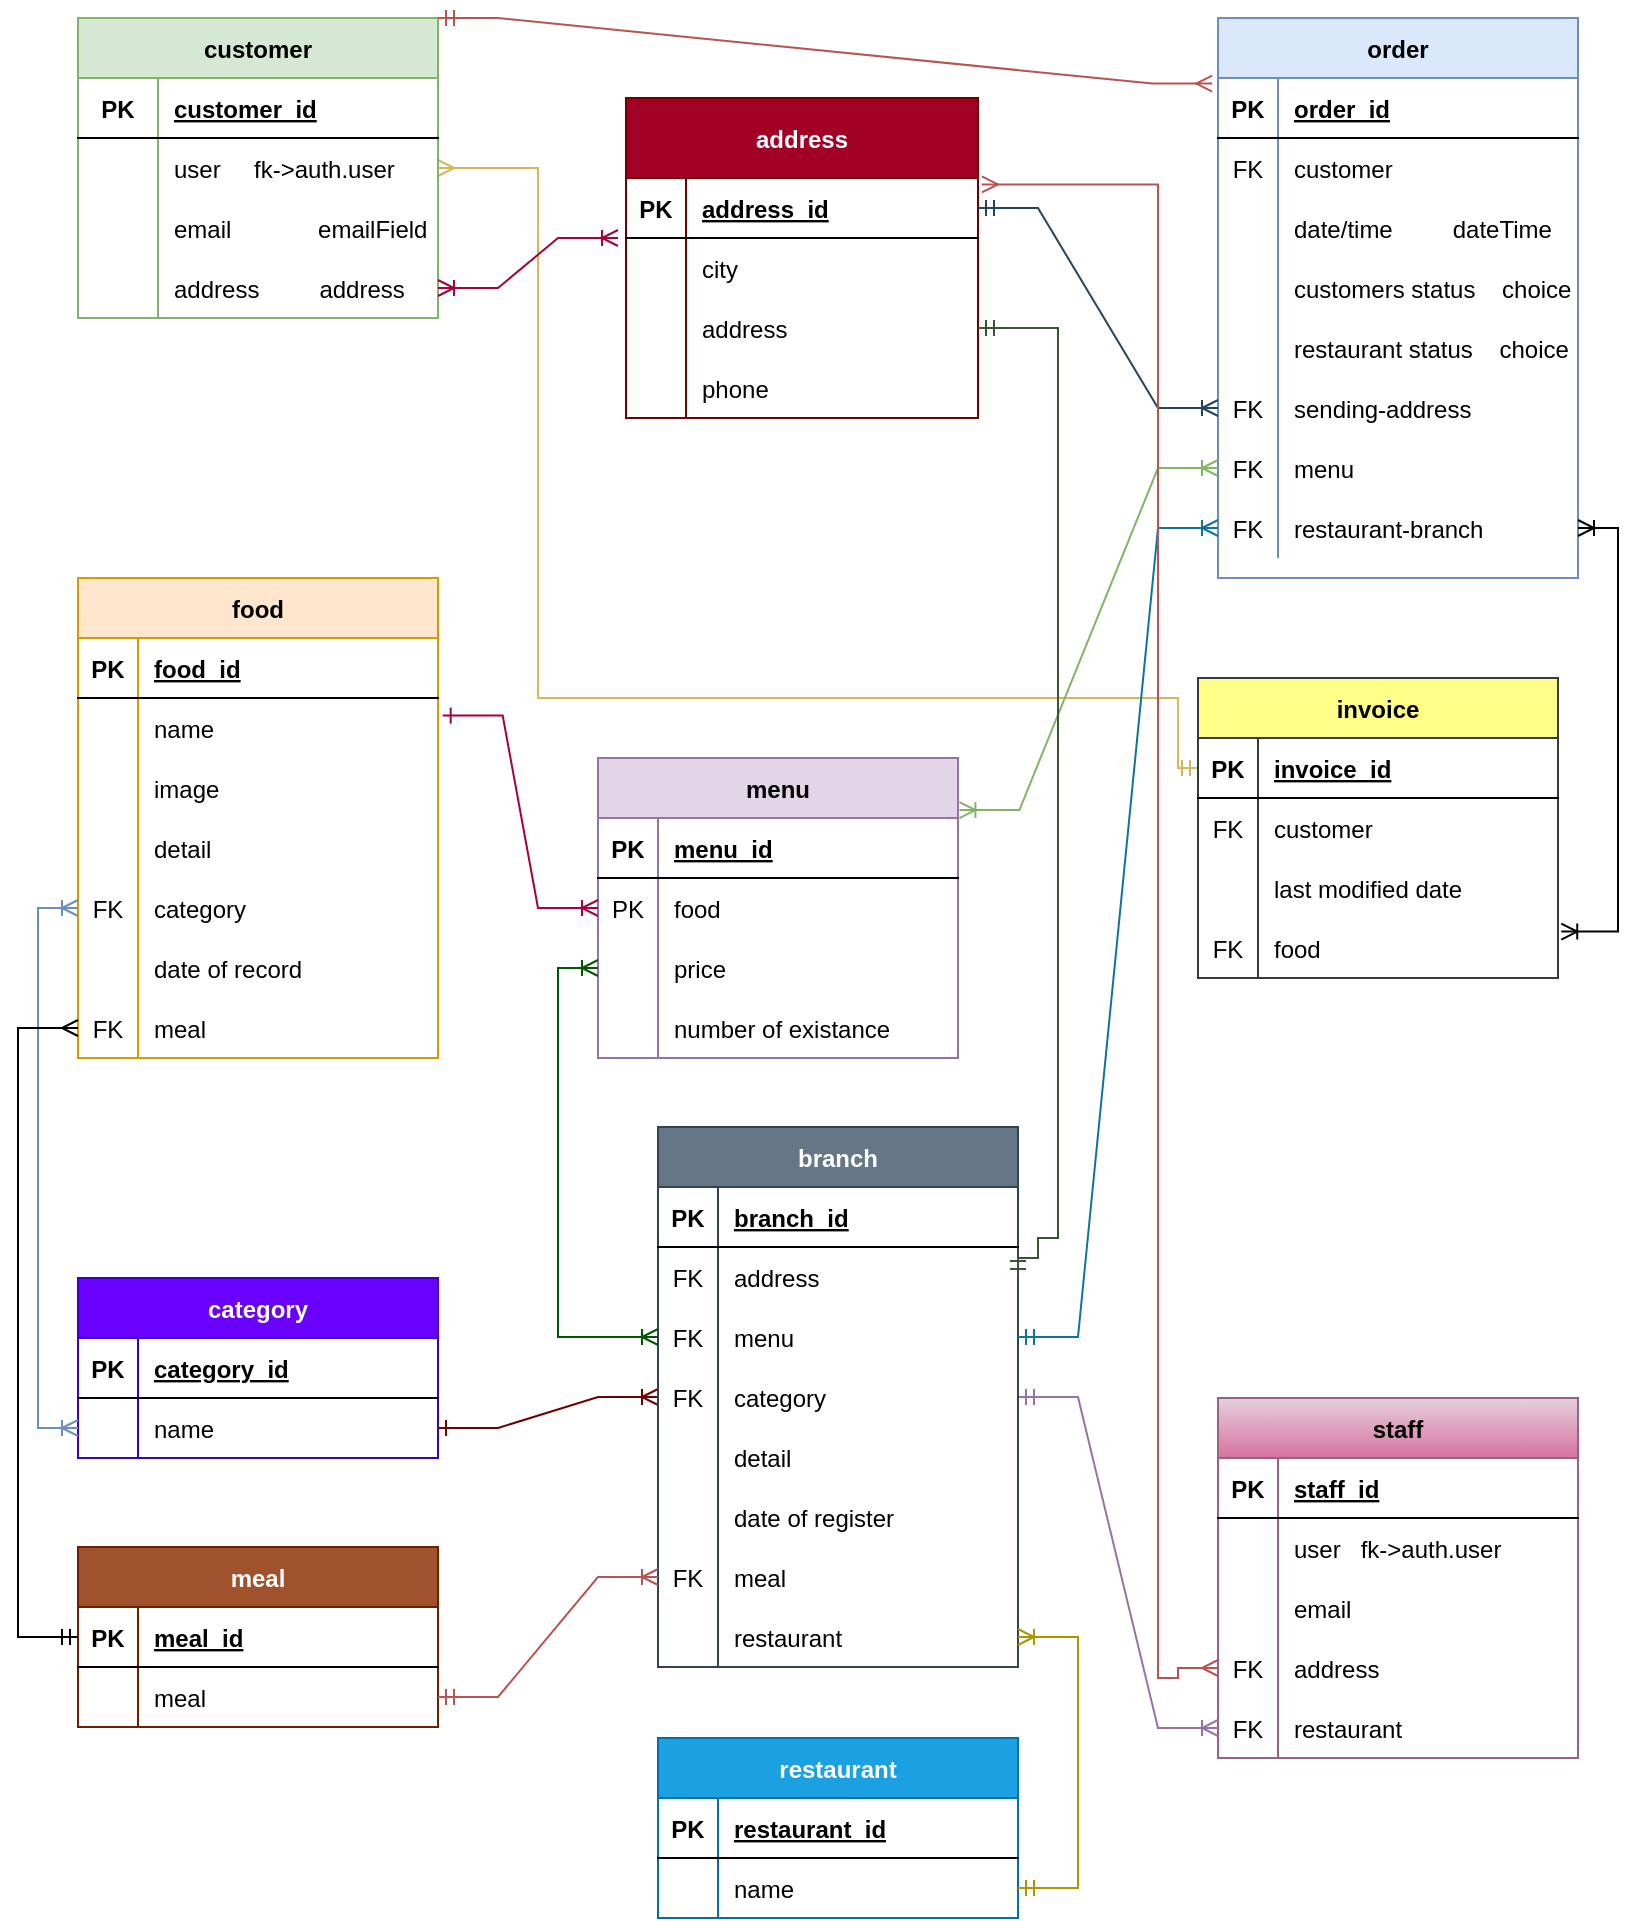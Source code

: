 <mxfile version="16.1.0" type="device"><diagram id="EiwLseNCGAt7Xn_OIayJ" name="Page-1"><mxGraphModel dx="1038" dy="588" grid="1" gridSize="10" guides="1" tooltips="1" connect="1" arrows="1" fold="1" page="1" pageScale="1" pageWidth="827" pageHeight="1169" math="0" shadow="0"><root><mxCell id="0"/><mxCell id="1" parent="0"/><mxCell id="B-4rA6UIMdFbPow7FShu-1" style="edgeStyle=orthogonalEdgeStyle;rounded=0;orthogonalLoop=1;jettySize=auto;html=1;entryX=0;entryY=0.5;entryDx=0;entryDy=0;startArrow=ERmany;startFill=0;endArrow=ERmandOne;endFill=0;fillColor=#fff2cc;strokeColor=#d6b656;" edge="1" parent="1" source="9AnHafowl7dQcbq2WN59-14" target="9AnHafowl7dQcbq2WN59-205"><mxGeometry relative="1" as="geometry"><Array as="points"><mxPoint x="280" y="105"/><mxPoint x="280" y="370"/><mxPoint x="600" y="370"/><mxPoint x="600" y="405"/></Array></mxGeometry></mxCell><mxCell id="9AnHafowl7dQcbq2WN59-14" value="customer" style="shape=table;startSize=30;container=1;collapsible=1;childLayout=tableLayout;fixedRows=1;rowLines=0;fontStyle=1;align=center;resizeLast=1;fillColor=#d5e8d4;strokeColor=#82b366;" parent="1" vertex="1"><mxGeometry x="50" y="30" width="180" height="150" as="geometry"/></mxCell><mxCell id="9AnHafowl7dQcbq2WN59-15" value="" style="shape=partialRectangle;collapsible=0;dropTarget=0;pointerEvents=0;fillColor=none;top=0;left=0;bottom=1;right=0;points=[[0,0.5],[1,0.5]];portConstraint=eastwest;" parent="9AnHafowl7dQcbq2WN59-14" vertex="1"><mxGeometry y="30" width="180" height="30" as="geometry"/></mxCell><mxCell id="9AnHafowl7dQcbq2WN59-16" value="PK" style="shape=partialRectangle;connectable=0;fillColor=none;top=0;left=0;bottom=0;right=0;fontStyle=1;overflow=hidden;" parent="9AnHafowl7dQcbq2WN59-15" vertex="1"><mxGeometry width="40" height="30" as="geometry"><mxRectangle width="40" height="30" as="alternateBounds"/></mxGeometry></mxCell><mxCell id="9AnHafowl7dQcbq2WN59-17" value="customer_id" style="shape=partialRectangle;connectable=0;fillColor=none;top=0;left=0;bottom=0;right=0;align=left;spacingLeft=6;fontStyle=5;overflow=hidden;" parent="9AnHafowl7dQcbq2WN59-15" vertex="1"><mxGeometry x="40" width="140" height="30" as="geometry"><mxRectangle width="140" height="30" as="alternateBounds"/></mxGeometry></mxCell><mxCell id="9AnHafowl7dQcbq2WN59-18" value="" style="shape=partialRectangle;collapsible=0;dropTarget=0;pointerEvents=0;fillColor=none;top=0;left=0;bottom=0;right=0;points=[[0,0.5],[1,0.5]];portConstraint=eastwest;" parent="9AnHafowl7dQcbq2WN59-14" vertex="1"><mxGeometry y="60" width="180" height="30" as="geometry"/></mxCell><mxCell id="9AnHafowl7dQcbq2WN59-19" value="" style="shape=partialRectangle;connectable=0;fillColor=none;top=0;left=0;bottom=0;right=0;editable=1;overflow=hidden;" parent="9AnHafowl7dQcbq2WN59-18" vertex="1"><mxGeometry width="40" height="30" as="geometry"><mxRectangle width="40" height="30" as="alternateBounds"/></mxGeometry></mxCell><mxCell id="9AnHafowl7dQcbq2WN59-20" value="user     fk-&gt;auth.user" style="shape=partialRectangle;connectable=0;fillColor=none;top=0;left=0;bottom=0;right=0;align=left;spacingLeft=6;overflow=hidden;" parent="9AnHafowl7dQcbq2WN59-18" vertex="1"><mxGeometry x="40" width="140" height="30" as="geometry"><mxRectangle width="140" height="30" as="alternateBounds"/></mxGeometry></mxCell><mxCell id="9AnHafowl7dQcbq2WN59-24" value="" style="shape=partialRectangle;collapsible=0;dropTarget=0;pointerEvents=0;fillColor=none;top=0;left=0;bottom=0;right=0;points=[[0,0.5],[1,0.5]];portConstraint=eastwest;" parent="9AnHafowl7dQcbq2WN59-14" vertex="1"><mxGeometry y="90" width="180" height="30" as="geometry"/></mxCell><mxCell id="9AnHafowl7dQcbq2WN59-25" value="" style="shape=partialRectangle;connectable=0;fillColor=none;top=0;left=0;bottom=0;right=0;editable=1;overflow=hidden;" parent="9AnHafowl7dQcbq2WN59-24" vertex="1"><mxGeometry width="40" height="30" as="geometry"><mxRectangle width="40" height="30" as="alternateBounds"/></mxGeometry></mxCell><mxCell id="9AnHafowl7dQcbq2WN59-26" value="email             emailField" style="shape=partialRectangle;connectable=0;fillColor=none;top=0;left=0;bottom=0;right=0;align=left;spacingLeft=6;overflow=hidden;" parent="9AnHafowl7dQcbq2WN59-24" vertex="1"><mxGeometry x="40" width="140" height="30" as="geometry"><mxRectangle width="140" height="30" as="alternateBounds"/></mxGeometry></mxCell><mxCell id="9AnHafowl7dQcbq2WN59-43" value="" style="shape=partialRectangle;collapsible=0;dropTarget=0;pointerEvents=0;fillColor=none;top=0;left=0;bottom=0;right=0;points=[[0,0.5],[1,0.5]];portConstraint=eastwest;" parent="9AnHafowl7dQcbq2WN59-14" vertex="1"><mxGeometry y="120" width="180" height="30" as="geometry"/></mxCell><mxCell id="9AnHafowl7dQcbq2WN59-44" value="" style="shape=partialRectangle;connectable=0;fillColor=none;top=0;left=0;bottom=0;right=0;editable=1;overflow=hidden;" parent="9AnHafowl7dQcbq2WN59-43" vertex="1"><mxGeometry width="40" height="30" as="geometry"><mxRectangle width="40" height="30" as="alternateBounds"/></mxGeometry></mxCell><mxCell id="9AnHafowl7dQcbq2WN59-45" value="address         address" style="shape=partialRectangle;connectable=0;fillColor=none;top=0;left=0;bottom=0;right=0;align=left;spacingLeft=6;overflow=hidden;" parent="9AnHafowl7dQcbq2WN59-43" vertex="1"><mxGeometry x="40" width="140" height="30" as="geometry"><mxRectangle width="140" height="30" as="alternateBounds"/></mxGeometry></mxCell><mxCell id="9AnHafowl7dQcbq2WN59-49" value="order" style="shape=table;startSize=30;container=1;collapsible=1;childLayout=tableLayout;fixedRows=1;rowLines=0;fontStyle=1;align=center;resizeLast=1;fillColor=#dae8fc;strokeColor=#6c8ebf;" parent="1" vertex="1"><mxGeometry x="620" y="30" width="180" height="280" as="geometry"/></mxCell><mxCell id="9AnHafowl7dQcbq2WN59-50" value="" style="shape=partialRectangle;collapsible=0;dropTarget=0;pointerEvents=0;fillColor=none;top=0;left=0;bottom=1;right=0;points=[[0,0.5],[1,0.5]];portConstraint=eastwest;" parent="9AnHafowl7dQcbq2WN59-49" vertex="1"><mxGeometry y="30" width="180" height="30" as="geometry"/></mxCell><mxCell id="9AnHafowl7dQcbq2WN59-51" value="PK" style="shape=partialRectangle;connectable=0;fillColor=none;top=0;left=0;bottom=0;right=0;fontStyle=1;overflow=hidden;" parent="9AnHafowl7dQcbq2WN59-50" vertex="1"><mxGeometry width="30" height="30" as="geometry"><mxRectangle width="30" height="30" as="alternateBounds"/></mxGeometry></mxCell><mxCell id="9AnHafowl7dQcbq2WN59-52" value="order_id" style="shape=partialRectangle;connectable=0;fillColor=none;top=0;left=0;bottom=0;right=0;align=left;spacingLeft=6;fontStyle=5;overflow=hidden;" parent="9AnHafowl7dQcbq2WN59-50" vertex="1"><mxGeometry x="30" width="150" height="30" as="geometry"><mxRectangle width="150" height="30" as="alternateBounds"/></mxGeometry></mxCell><mxCell id="9AnHafowl7dQcbq2WN59-53" value="" style="shape=partialRectangle;collapsible=0;dropTarget=0;pointerEvents=0;fillColor=none;top=0;left=0;bottom=0;right=0;points=[[0,0.5],[1,0.5]];portConstraint=eastwest;" parent="9AnHafowl7dQcbq2WN59-49" vertex="1"><mxGeometry y="60" width="180" height="30" as="geometry"/></mxCell><mxCell id="9AnHafowl7dQcbq2WN59-54" value="FK" style="shape=partialRectangle;connectable=0;fillColor=none;top=0;left=0;bottom=0;right=0;editable=1;overflow=hidden;" parent="9AnHafowl7dQcbq2WN59-53" vertex="1"><mxGeometry width="30" height="30" as="geometry"><mxRectangle width="30" height="30" as="alternateBounds"/></mxGeometry></mxCell><mxCell id="9AnHafowl7dQcbq2WN59-55" value="customer" style="shape=partialRectangle;connectable=0;fillColor=none;top=0;left=0;bottom=0;right=0;align=left;spacingLeft=6;overflow=hidden;" parent="9AnHafowl7dQcbq2WN59-53" vertex="1"><mxGeometry x="30" width="150" height="30" as="geometry"><mxRectangle width="150" height="30" as="alternateBounds"/></mxGeometry></mxCell><mxCell id="9AnHafowl7dQcbq2WN59-56" value="" style="shape=partialRectangle;collapsible=0;dropTarget=0;pointerEvents=0;fillColor=none;top=0;left=0;bottom=0;right=0;points=[[0,0.5],[1,0.5]];portConstraint=eastwest;" parent="9AnHafowl7dQcbq2WN59-49" vertex="1"><mxGeometry y="90" width="180" height="30" as="geometry"/></mxCell><mxCell id="9AnHafowl7dQcbq2WN59-57" value="" style="shape=partialRectangle;connectable=0;fillColor=none;top=0;left=0;bottom=0;right=0;editable=1;overflow=hidden;" parent="9AnHafowl7dQcbq2WN59-56" vertex="1"><mxGeometry width="30" height="30" as="geometry"><mxRectangle width="30" height="30" as="alternateBounds"/></mxGeometry></mxCell><mxCell id="9AnHafowl7dQcbq2WN59-58" value="date/time         dateTime" style="shape=partialRectangle;connectable=0;fillColor=none;top=0;left=0;bottom=0;right=0;align=left;spacingLeft=6;overflow=hidden;" parent="9AnHafowl7dQcbq2WN59-56" vertex="1"><mxGeometry x="30" width="150" height="30" as="geometry"><mxRectangle width="150" height="30" as="alternateBounds"/></mxGeometry></mxCell><mxCell id="9AnHafowl7dQcbq2WN59-59" value="" style="shape=partialRectangle;collapsible=0;dropTarget=0;pointerEvents=0;fillColor=none;top=0;left=0;bottom=0;right=0;points=[[0,0.5],[1,0.5]];portConstraint=eastwest;" parent="9AnHafowl7dQcbq2WN59-49" vertex="1"><mxGeometry y="120" width="180" height="30" as="geometry"/></mxCell><mxCell id="9AnHafowl7dQcbq2WN59-60" value="" style="shape=partialRectangle;connectable=0;fillColor=none;top=0;left=0;bottom=0;right=0;editable=1;overflow=hidden;" parent="9AnHafowl7dQcbq2WN59-59" vertex="1"><mxGeometry width="30" height="30" as="geometry"><mxRectangle width="30" height="30" as="alternateBounds"/></mxGeometry></mxCell><mxCell id="9AnHafowl7dQcbq2WN59-61" value="customers status    choice" style="shape=partialRectangle;connectable=0;fillColor=none;top=0;left=0;bottom=0;right=0;align=left;spacingLeft=6;overflow=hidden;" parent="9AnHafowl7dQcbq2WN59-59" vertex="1"><mxGeometry x="30" width="150" height="30" as="geometry"><mxRectangle width="150" height="30" as="alternateBounds"/></mxGeometry></mxCell><mxCell id="9AnHafowl7dQcbq2WN59-75" value="" style="shape=partialRectangle;collapsible=0;dropTarget=0;pointerEvents=0;fillColor=none;top=0;left=0;bottom=0;right=0;points=[[0,0.5],[1,0.5]];portConstraint=eastwest;" parent="9AnHafowl7dQcbq2WN59-49" vertex="1"><mxGeometry y="150" width="180" height="30" as="geometry"/></mxCell><mxCell id="9AnHafowl7dQcbq2WN59-76" value="" style="shape=partialRectangle;connectable=0;fillColor=none;top=0;left=0;bottom=0;right=0;editable=1;overflow=hidden;" parent="9AnHafowl7dQcbq2WN59-75" vertex="1"><mxGeometry width="30" height="30" as="geometry"><mxRectangle width="30" height="30" as="alternateBounds"/></mxGeometry></mxCell><mxCell id="9AnHafowl7dQcbq2WN59-77" value="restaurant status    choice" style="shape=partialRectangle;connectable=0;fillColor=none;top=0;left=0;bottom=0;right=0;align=left;spacingLeft=6;overflow=hidden;" parent="9AnHafowl7dQcbq2WN59-75" vertex="1"><mxGeometry x="30" width="150" height="30" as="geometry"><mxRectangle width="150" height="30" as="alternateBounds"/></mxGeometry></mxCell><mxCell id="9AnHafowl7dQcbq2WN59-237" value="" style="shape=partialRectangle;collapsible=0;dropTarget=0;pointerEvents=0;fillColor=none;top=0;left=0;bottom=0;right=0;points=[[0,0.5],[1,0.5]];portConstraint=eastwest;" parent="9AnHafowl7dQcbq2WN59-49" vertex="1"><mxGeometry y="180" width="180" height="30" as="geometry"/></mxCell><mxCell id="9AnHafowl7dQcbq2WN59-238" value="FK" style="shape=partialRectangle;connectable=0;fillColor=none;top=0;left=0;bottom=0;right=0;editable=1;overflow=hidden;" parent="9AnHafowl7dQcbq2WN59-237" vertex="1"><mxGeometry width="30" height="30" as="geometry"><mxRectangle width="30" height="30" as="alternateBounds"/></mxGeometry></mxCell><mxCell id="9AnHafowl7dQcbq2WN59-239" value="sending-address" style="shape=partialRectangle;connectable=0;fillColor=none;top=0;left=0;bottom=0;right=0;align=left;spacingLeft=6;overflow=hidden;" parent="9AnHafowl7dQcbq2WN59-237" vertex="1"><mxGeometry x="30" width="150" height="30" as="geometry"><mxRectangle width="150" height="30" as="alternateBounds"/></mxGeometry></mxCell><mxCell id="9AnHafowl7dQcbq2WN59-270" value="" style="shape=partialRectangle;collapsible=0;dropTarget=0;pointerEvents=0;fillColor=none;top=0;left=0;bottom=0;right=0;points=[[0,0.5],[1,0.5]];portConstraint=eastwest;" parent="9AnHafowl7dQcbq2WN59-49" vertex="1"><mxGeometry y="210" width="180" height="30" as="geometry"/></mxCell><mxCell id="9AnHafowl7dQcbq2WN59-271" value="FK" style="shape=partialRectangle;connectable=0;fillColor=none;top=0;left=0;bottom=0;right=0;editable=1;overflow=hidden;" parent="9AnHafowl7dQcbq2WN59-270" vertex="1"><mxGeometry width="30" height="30" as="geometry"><mxRectangle width="30" height="30" as="alternateBounds"/></mxGeometry></mxCell><mxCell id="9AnHafowl7dQcbq2WN59-272" value="menu" style="shape=partialRectangle;connectable=0;fillColor=none;top=0;left=0;bottom=0;right=0;align=left;spacingLeft=6;overflow=hidden;" parent="9AnHafowl7dQcbq2WN59-270" vertex="1"><mxGeometry x="30" width="150" height="30" as="geometry"><mxRectangle width="150" height="30" as="alternateBounds"/></mxGeometry></mxCell><mxCell id="3L2NSjyHTwAOJOVT4ny8-55" value="" style="shape=partialRectangle;collapsible=0;dropTarget=0;pointerEvents=0;fillColor=none;top=0;left=0;bottom=0;right=0;points=[[0,0.5],[1,0.5]];portConstraint=eastwest;" parent="9AnHafowl7dQcbq2WN59-49" vertex="1"><mxGeometry y="240" width="180" height="30" as="geometry"/></mxCell><mxCell id="3L2NSjyHTwAOJOVT4ny8-56" value="FK" style="shape=partialRectangle;connectable=0;fillColor=none;top=0;left=0;bottom=0;right=0;editable=1;overflow=hidden;" parent="3L2NSjyHTwAOJOVT4ny8-55" vertex="1"><mxGeometry width="30" height="30" as="geometry"><mxRectangle width="30" height="30" as="alternateBounds"/></mxGeometry></mxCell><mxCell id="3L2NSjyHTwAOJOVT4ny8-57" value="restaurant-branch" style="shape=partialRectangle;connectable=0;fillColor=none;top=0;left=0;bottom=0;right=0;align=left;spacingLeft=6;overflow=hidden;" parent="3L2NSjyHTwAOJOVT4ny8-55" vertex="1"><mxGeometry x="30" width="150" height="30" as="geometry"><mxRectangle width="150" height="30" as="alternateBounds"/></mxGeometry></mxCell><mxCell id="9AnHafowl7dQcbq2WN59-78" value="staff" style="shape=table;startSize=30;container=1;collapsible=1;childLayout=tableLayout;fixedRows=1;rowLines=0;fontStyle=1;align=center;resizeLast=1;fillColor=#e6d0de;swimlaneFillColor=default;strokeColor=#996185;gradientColor=#d5739d;" parent="1" vertex="1"><mxGeometry x="620" y="720" width="180" height="180" as="geometry"/></mxCell><mxCell id="9AnHafowl7dQcbq2WN59-79" value="" style="shape=partialRectangle;collapsible=0;dropTarget=0;pointerEvents=0;fillColor=none;top=0;left=0;bottom=1;right=0;points=[[0,0.5],[1,0.5]];portConstraint=eastwest;" parent="9AnHafowl7dQcbq2WN59-78" vertex="1"><mxGeometry y="30" width="180" height="30" as="geometry"/></mxCell><mxCell id="9AnHafowl7dQcbq2WN59-80" value="PK" style="shape=partialRectangle;connectable=0;fillColor=none;top=0;left=0;bottom=0;right=0;fontStyle=1;overflow=hidden;" parent="9AnHafowl7dQcbq2WN59-79" vertex="1"><mxGeometry width="30" height="30" as="geometry"><mxRectangle width="30" height="30" as="alternateBounds"/></mxGeometry></mxCell><mxCell id="9AnHafowl7dQcbq2WN59-81" value="staff_id" style="shape=partialRectangle;connectable=0;fillColor=none;top=0;left=0;bottom=0;right=0;align=left;spacingLeft=6;fontStyle=5;overflow=hidden;" parent="9AnHafowl7dQcbq2WN59-79" vertex="1"><mxGeometry x="30" width="150" height="30" as="geometry"><mxRectangle width="150" height="30" as="alternateBounds"/></mxGeometry></mxCell><mxCell id="9AnHafowl7dQcbq2WN59-82" value="" style="shape=partialRectangle;collapsible=0;dropTarget=0;pointerEvents=0;fillColor=none;top=0;left=0;bottom=0;right=0;points=[[0,0.5],[1,0.5]];portConstraint=eastwest;" parent="9AnHafowl7dQcbq2WN59-78" vertex="1"><mxGeometry y="60" width="180" height="30" as="geometry"/></mxCell><mxCell id="9AnHafowl7dQcbq2WN59-83" value="" style="shape=partialRectangle;connectable=0;fillColor=none;top=0;left=0;bottom=0;right=0;editable=1;overflow=hidden;" parent="9AnHafowl7dQcbq2WN59-82" vertex="1"><mxGeometry width="30" height="30" as="geometry"><mxRectangle width="30" height="30" as="alternateBounds"/></mxGeometry></mxCell><mxCell id="9AnHafowl7dQcbq2WN59-84" value="user   fk-&gt;auth.user" style="shape=partialRectangle;connectable=0;fillColor=none;top=0;left=0;bottom=0;right=0;align=left;spacingLeft=6;overflow=hidden;" parent="9AnHafowl7dQcbq2WN59-82" vertex="1"><mxGeometry x="30" width="150" height="30" as="geometry"><mxRectangle width="150" height="30" as="alternateBounds"/></mxGeometry></mxCell><mxCell id="9AnHafowl7dQcbq2WN59-85" value="" style="shape=partialRectangle;collapsible=0;dropTarget=0;pointerEvents=0;fillColor=none;top=0;left=0;bottom=0;right=0;points=[[0,0.5],[1,0.5]];portConstraint=eastwest;" parent="9AnHafowl7dQcbq2WN59-78" vertex="1"><mxGeometry y="90" width="180" height="30" as="geometry"/></mxCell><mxCell id="9AnHafowl7dQcbq2WN59-86" value="" style="shape=partialRectangle;connectable=0;fillColor=none;top=0;left=0;bottom=0;right=0;editable=1;overflow=hidden;" parent="9AnHafowl7dQcbq2WN59-85" vertex="1"><mxGeometry width="30" height="30" as="geometry"><mxRectangle width="30" height="30" as="alternateBounds"/></mxGeometry></mxCell><mxCell id="9AnHafowl7dQcbq2WN59-87" value="email" style="shape=partialRectangle;connectable=0;fillColor=none;top=0;left=0;bottom=0;right=0;align=left;spacingLeft=6;overflow=hidden;" parent="9AnHafowl7dQcbq2WN59-85" vertex="1"><mxGeometry x="30" width="150" height="30" as="geometry"><mxRectangle width="150" height="30" as="alternateBounds"/></mxGeometry></mxCell><mxCell id="9AnHafowl7dQcbq2WN59-88" value="" style="shape=partialRectangle;collapsible=0;dropTarget=0;pointerEvents=0;fillColor=none;top=0;left=0;bottom=0;right=0;points=[[0,0.5],[1,0.5]];portConstraint=eastwest;" parent="9AnHafowl7dQcbq2WN59-78" vertex="1"><mxGeometry y="120" width="180" height="30" as="geometry"/></mxCell><mxCell id="9AnHafowl7dQcbq2WN59-89" value="FK" style="shape=partialRectangle;connectable=0;fillColor=none;top=0;left=0;bottom=0;right=0;editable=1;overflow=hidden;" parent="9AnHafowl7dQcbq2WN59-88" vertex="1"><mxGeometry width="30" height="30" as="geometry"><mxRectangle width="30" height="30" as="alternateBounds"/></mxGeometry></mxCell><mxCell id="9AnHafowl7dQcbq2WN59-90" value="address" style="shape=partialRectangle;connectable=0;fillColor=none;top=0;left=0;bottom=0;right=0;align=left;spacingLeft=6;overflow=hidden;" parent="9AnHafowl7dQcbq2WN59-88" vertex="1"><mxGeometry x="30" width="150" height="30" as="geometry"><mxRectangle width="150" height="30" as="alternateBounds"/></mxGeometry></mxCell><mxCell id="B-4rA6UIMdFbPow7FShu-2" value="" style="shape=partialRectangle;collapsible=0;dropTarget=0;pointerEvents=0;fillColor=none;top=0;left=0;bottom=0;right=0;points=[[0,0.5],[1,0.5]];portConstraint=eastwest;" vertex="1" parent="9AnHafowl7dQcbq2WN59-78"><mxGeometry y="150" width="180" height="30" as="geometry"/></mxCell><mxCell id="B-4rA6UIMdFbPow7FShu-3" value="FK" style="shape=partialRectangle;connectable=0;fillColor=none;top=0;left=0;bottom=0;right=0;editable=1;overflow=hidden;" vertex="1" parent="B-4rA6UIMdFbPow7FShu-2"><mxGeometry width="30" height="30" as="geometry"><mxRectangle width="30" height="30" as="alternateBounds"/></mxGeometry></mxCell><mxCell id="B-4rA6UIMdFbPow7FShu-4" value="restaurant" style="shape=partialRectangle;connectable=0;fillColor=none;top=0;left=0;bottom=0;right=0;align=left;spacingLeft=6;overflow=hidden;" vertex="1" parent="B-4rA6UIMdFbPow7FShu-2"><mxGeometry x="30" width="150" height="30" as="geometry"><mxRectangle width="150" height="30" as="alternateBounds"/></mxGeometry></mxCell><mxCell id="9AnHafowl7dQcbq2WN59-95" value="food" style="shape=table;startSize=30;container=1;collapsible=1;childLayout=tableLayout;fixedRows=1;rowLines=0;fontStyle=1;align=center;resizeLast=1;fillColor=#ffe6cc;strokeColor=#d79b00;" parent="1" vertex="1"><mxGeometry x="50" y="310" width="180" height="240" as="geometry"/></mxCell><mxCell id="9AnHafowl7dQcbq2WN59-96" value="" style="shape=partialRectangle;collapsible=0;dropTarget=0;pointerEvents=0;fillColor=none;top=0;left=0;bottom=1;right=0;points=[[0,0.5],[1,0.5]];portConstraint=eastwest;" parent="9AnHafowl7dQcbq2WN59-95" vertex="1"><mxGeometry y="30" width="180" height="30" as="geometry"/></mxCell><mxCell id="9AnHafowl7dQcbq2WN59-97" value="PK" style="shape=partialRectangle;connectable=0;fillColor=none;top=0;left=0;bottom=0;right=0;fontStyle=1;overflow=hidden;" parent="9AnHafowl7dQcbq2WN59-96" vertex="1"><mxGeometry width="30" height="30" as="geometry"><mxRectangle width="30" height="30" as="alternateBounds"/></mxGeometry></mxCell><mxCell id="9AnHafowl7dQcbq2WN59-98" value="food_id" style="shape=partialRectangle;connectable=0;fillColor=none;top=0;left=0;bottom=0;right=0;align=left;spacingLeft=6;fontStyle=5;overflow=hidden;" parent="9AnHafowl7dQcbq2WN59-96" vertex="1"><mxGeometry x="30" width="150" height="30" as="geometry"><mxRectangle width="150" height="30" as="alternateBounds"/></mxGeometry></mxCell><mxCell id="9AnHafowl7dQcbq2WN59-99" value="" style="shape=partialRectangle;collapsible=0;dropTarget=0;pointerEvents=0;fillColor=none;top=0;left=0;bottom=0;right=0;points=[[0,0.5],[1,0.5]];portConstraint=eastwest;" parent="9AnHafowl7dQcbq2WN59-95" vertex="1"><mxGeometry y="60" width="180" height="30" as="geometry"/></mxCell><mxCell id="9AnHafowl7dQcbq2WN59-100" value="" style="shape=partialRectangle;connectable=0;fillColor=none;top=0;left=0;bottom=0;right=0;editable=1;overflow=hidden;" parent="9AnHafowl7dQcbq2WN59-99" vertex="1"><mxGeometry width="30" height="30" as="geometry"><mxRectangle width="30" height="30" as="alternateBounds"/></mxGeometry></mxCell><mxCell id="9AnHafowl7dQcbq2WN59-101" value="name" style="shape=partialRectangle;connectable=0;fillColor=none;top=0;left=0;bottom=0;right=0;align=left;spacingLeft=6;overflow=hidden;" parent="9AnHafowl7dQcbq2WN59-99" vertex="1"><mxGeometry x="30" width="150" height="30" as="geometry"><mxRectangle width="150" height="30" as="alternateBounds"/></mxGeometry></mxCell><mxCell id="9AnHafowl7dQcbq2WN59-102" value="" style="shape=partialRectangle;collapsible=0;dropTarget=0;pointerEvents=0;fillColor=none;top=0;left=0;bottom=0;right=0;points=[[0,0.5],[1,0.5]];portConstraint=eastwest;" parent="9AnHafowl7dQcbq2WN59-95" vertex="1"><mxGeometry y="90" width="180" height="30" as="geometry"/></mxCell><mxCell id="9AnHafowl7dQcbq2WN59-103" value="" style="shape=partialRectangle;connectable=0;fillColor=none;top=0;left=0;bottom=0;right=0;editable=1;overflow=hidden;" parent="9AnHafowl7dQcbq2WN59-102" vertex="1"><mxGeometry width="30" height="30" as="geometry"><mxRectangle width="30" height="30" as="alternateBounds"/></mxGeometry></mxCell><mxCell id="9AnHafowl7dQcbq2WN59-104" value="image" style="shape=partialRectangle;connectable=0;fillColor=none;top=0;left=0;bottom=0;right=0;align=left;spacingLeft=6;overflow=hidden;" parent="9AnHafowl7dQcbq2WN59-102" vertex="1"><mxGeometry x="30" width="150" height="30" as="geometry"><mxRectangle width="150" height="30" as="alternateBounds"/></mxGeometry></mxCell><mxCell id="9AnHafowl7dQcbq2WN59-105" value="" style="shape=partialRectangle;collapsible=0;dropTarget=0;pointerEvents=0;fillColor=none;top=0;left=0;bottom=0;right=0;points=[[0,0.5],[1,0.5]];portConstraint=eastwest;" parent="9AnHafowl7dQcbq2WN59-95" vertex="1"><mxGeometry y="120" width="180" height="30" as="geometry"/></mxCell><mxCell id="9AnHafowl7dQcbq2WN59-106" value="" style="shape=partialRectangle;connectable=0;fillColor=none;top=0;left=0;bottom=0;right=0;editable=1;overflow=hidden;" parent="9AnHafowl7dQcbq2WN59-105" vertex="1"><mxGeometry width="30" height="30" as="geometry"><mxRectangle width="30" height="30" as="alternateBounds"/></mxGeometry></mxCell><mxCell id="9AnHafowl7dQcbq2WN59-107" value="detail" style="shape=partialRectangle;connectable=0;fillColor=none;top=0;left=0;bottom=0;right=0;align=left;spacingLeft=6;overflow=hidden;" parent="9AnHafowl7dQcbq2WN59-105" vertex="1"><mxGeometry x="30" width="150" height="30" as="geometry"><mxRectangle width="150" height="30" as="alternateBounds"/></mxGeometry></mxCell><mxCell id="9AnHafowl7dQcbq2WN59-108" value="" style="shape=partialRectangle;collapsible=0;dropTarget=0;pointerEvents=0;fillColor=none;top=0;left=0;bottom=0;right=0;points=[[0,0.5],[1,0.5]];portConstraint=eastwest;" parent="9AnHafowl7dQcbq2WN59-95" vertex="1"><mxGeometry y="150" width="180" height="30" as="geometry"/></mxCell><mxCell id="9AnHafowl7dQcbq2WN59-109" value="FK" style="shape=partialRectangle;connectable=0;fillColor=none;top=0;left=0;bottom=0;right=0;editable=1;overflow=hidden;" parent="9AnHafowl7dQcbq2WN59-108" vertex="1"><mxGeometry width="30" height="30" as="geometry"><mxRectangle width="30" height="30" as="alternateBounds"/></mxGeometry></mxCell><mxCell id="9AnHafowl7dQcbq2WN59-110" value="category" style="shape=partialRectangle;connectable=0;fillColor=none;top=0;left=0;bottom=0;right=0;align=left;spacingLeft=6;overflow=hidden;" parent="9AnHafowl7dQcbq2WN59-108" vertex="1"><mxGeometry x="30" width="150" height="30" as="geometry"><mxRectangle width="150" height="30" as="alternateBounds"/></mxGeometry></mxCell><mxCell id="9AnHafowl7dQcbq2WN59-111" value="" style="shape=partialRectangle;collapsible=0;dropTarget=0;pointerEvents=0;fillColor=none;top=0;left=0;bottom=0;right=0;points=[[0,0.5],[1,0.5]];portConstraint=eastwest;" parent="9AnHafowl7dQcbq2WN59-95" vertex="1"><mxGeometry y="180" width="180" height="30" as="geometry"/></mxCell><mxCell id="9AnHafowl7dQcbq2WN59-112" value="" style="shape=partialRectangle;connectable=0;fillColor=none;top=0;left=0;bottom=0;right=0;editable=1;overflow=hidden;" parent="9AnHafowl7dQcbq2WN59-111" vertex="1"><mxGeometry width="30" height="30" as="geometry"><mxRectangle width="30" height="30" as="alternateBounds"/></mxGeometry></mxCell><mxCell id="9AnHafowl7dQcbq2WN59-113" value="date of record" style="shape=partialRectangle;connectable=0;fillColor=none;top=0;left=0;bottom=0;right=0;align=left;spacingLeft=6;overflow=hidden;" parent="9AnHafowl7dQcbq2WN59-111" vertex="1"><mxGeometry x="30" width="150" height="30" as="geometry"><mxRectangle width="150" height="30" as="alternateBounds"/></mxGeometry></mxCell><mxCell id="B-4rA6UIMdFbPow7FShu-9" value="" style="shape=partialRectangle;collapsible=0;dropTarget=0;pointerEvents=0;fillColor=none;top=0;left=0;bottom=0;right=0;points=[[0,0.5],[1,0.5]];portConstraint=eastwest;" vertex="1" parent="9AnHafowl7dQcbq2WN59-95"><mxGeometry y="210" width="180" height="30" as="geometry"/></mxCell><mxCell id="B-4rA6UIMdFbPow7FShu-10" value="FK" style="shape=partialRectangle;connectable=0;fillColor=none;top=0;left=0;bottom=0;right=0;editable=1;overflow=hidden;" vertex="1" parent="B-4rA6UIMdFbPow7FShu-9"><mxGeometry width="30" height="30" as="geometry"><mxRectangle width="30" height="30" as="alternateBounds"/></mxGeometry></mxCell><mxCell id="B-4rA6UIMdFbPow7FShu-11" value="meal" style="shape=partialRectangle;connectable=0;fillColor=none;top=0;left=0;bottom=0;right=0;align=left;spacingLeft=6;overflow=hidden;" vertex="1" parent="B-4rA6UIMdFbPow7FShu-9"><mxGeometry x="30" width="150" height="30" as="geometry"><mxRectangle width="150" height="30" as="alternateBounds"/></mxGeometry></mxCell><mxCell id="9AnHafowl7dQcbq2WN59-142" value="restaurant" style="shape=table;startSize=30;container=1;collapsible=1;childLayout=tableLayout;fixedRows=1;rowLines=0;fontStyle=1;align=center;resizeLast=1;fillColor=#1ba1e2;fontColor=#ffffff;strokeColor=#006EAF;" parent="1" vertex="1"><mxGeometry x="340" y="890" width="180" height="90" as="geometry"/></mxCell><mxCell id="9AnHafowl7dQcbq2WN59-143" value="" style="shape=partialRectangle;collapsible=0;dropTarget=0;pointerEvents=0;fillColor=none;top=0;left=0;bottom=1;right=0;points=[[0,0.5],[1,0.5]];portConstraint=eastwest;" parent="9AnHafowl7dQcbq2WN59-142" vertex="1"><mxGeometry y="30" width="180" height="30" as="geometry"/></mxCell><mxCell id="9AnHafowl7dQcbq2WN59-144" value="PK" style="shape=partialRectangle;connectable=0;fillColor=none;top=0;left=0;bottom=0;right=0;fontStyle=1;overflow=hidden;" parent="9AnHafowl7dQcbq2WN59-143" vertex="1"><mxGeometry width="30" height="30" as="geometry"><mxRectangle width="30" height="30" as="alternateBounds"/></mxGeometry></mxCell><mxCell id="9AnHafowl7dQcbq2WN59-145" value="restaurant_id" style="shape=partialRectangle;connectable=0;fillColor=none;top=0;left=0;bottom=0;right=0;align=left;spacingLeft=6;fontStyle=5;overflow=hidden;" parent="9AnHafowl7dQcbq2WN59-143" vertex="1"><mxGeometry x="30" width="150" height="30" as="geometry"><mxRectangle width="150" height="30" as="alternateBounds"/></mxGeometry></mxCell><mxCell id="9AnHafowl7dQcbq2WN59-146" value="" style="shape=partialRectangle;collapsible=0;dropTarget=0;pointerEvents=0;fillColor=none;top=0;left=0;bottom=0;right=0;points=[[0,0.5],[1,0.5]];portConstraint=eastwest;" parent="9AnHafowl7dQcbq2WN59-142" vertex="1"><mxGeometry y="60" width="180" height="30" as="geometry"/></mxCell><mxCell id="9AnHafowl7dQcbq2WN59-147" value="" style="shape=partialRectangle;connectable=0;fillColor=none;top=0;left=0;bottom=0;right=0;editable=1;overflow=hidden;" parent="9AnHafowl7dQcbq2WN59-146" vertex="1"><mxGeometry width="30" height="30" as="geometry"><mxRectangle width="30" height="30" as="alternateBounds"/></mxGeometry></mxCell><mxCell id="9AnHafowl7dQcbq2WN59-148" value="name" style="shape=partialRectangle;connectable=0;fillColor=none;top=0;left=0;bottom=0;right=0;align=left;spacingLeft=6;overflow=hidden;" parent="9AnHafowl7dQcbq2WN59-146" vertex="1"><mxGeometry x="30" width="150" height="30" as="geometry"><mxRectangle width="150" height="30" as="alternateBounds"/></mxGeometry></mxCell><mxCell id="9AnHafowl7dQcbq2WN59-189" value="category" style="shape=table;startSize=30;container=1;collapsible=1;childLayout=tableLayout;fixedRows=1;rowLines=0;fontStyle=1;align=center;resizeLast=1;fillColor=#6a00ff;fontColor=#ffffff;strokeColor=#3700CC;" parent="1" vertex="1"><mxGeometry x="50" y="660" width="180" height="90" as="geometry"/></mxCell><mxCell id="9AnHafowl7dQcbq2WN59-190" value="" style="shape=partialRectangle;collapsible=0;dropTarget=0;pointerEvents=0;fillColor=none;top=0;left=0;bottom=1;right=0;points=[[0,0.5],[1,0.5]];portConstraint=eastwest;" parent="9AnHafowl7dQcbq2WN59-189" vertex="1"><mxGeometry y="30" width="180" height="30" as="geometry"/></mxCell><mxCell id="9AnHafowl7dQcbq2WN59-191" value="PK" style="shape=partialRectangle;connectable=0;fillColor=none;top=0;left=0;bottom=0;right=0;fontStyle=1;overflow=hidden;" parent="9AnHafowl7dQcbq2WN59-190" vertex="1"><mxGeometry width="30" height="30" as="geometry"><mxRectangle width="30" height="30" as="alternateBounds"/></mxGeometry></mxCell><mxCell id="9AnHafowl7dQcbq2WN59-192" value="category_id" style="shape=partialRectangle;connectable=0;fillColor=none;top=0;left=0;bottom=0;right=0;align=left;spacingLeft=6;fontStyle=5;overflow=hidden;" parent="9AnHafowl7dQcbq2WN59-190" vertex="1"><mxGeometry x="30" width="150" height="30" as="geometry"><mxRectangle width="150" height="30" as="alternateBounds"/></mxGeometry></mxCell><mxCell id="9AnHafowl7dQcbq2WN59-193" value="" style="shape=partialRectangle;collapsible=0;dropTarget=0;pointerEvents=0;fillColor=none;top=0;left=0;bottom=0;right=0;points=[[0,0.5],[1,0.5]];portConstraint=eastwest;" parent="9AnHafowl7dQcbq2WN59-189" vertex="1"><mxGeometry y="60" width="180" height="30" as="geometry"/></mxCell><mxCell id="9AnHafowl7dQcbq2WN59-194" value="" style="shape=partialRectangle;connectable=0;fillColor=none;top=0;left=0;bottom=0;right=0;editable=1;overflow=hidden;" parent="9AnHafowl7dQcbq2WN59-193" vertex="1"><mxGeometry width="30" height="30" as="geometry"><mxRectangle width="30" height="30" as="alternateBounds"/></mxGeometry></mxCell><mxCell id="9AnHafowl7dQcbq2WN59-195" value="name" style="shape=partialRectangle;connectable=0;fillColor=none;top=0;left=0;bottom=0;right=0;align=left;spacingLeft=6;overflow=hidden;" parent="9AnHafowl7dQcbq2WN59-193" vertex="1"><mxGeometry x="30" width="150" height="30" as="geometry"><mxRectangle width="150" height="30" as="alternateBounds"/></mxGeometry></mxCell><mxCell id="9AnHafowl7dQcbq2WN59-204" value="invoice" style="shape=table;startSize=30;container=1;collapsible=1;childLayout=tableLayout;fixedRows=1;rowLines=0;fontStyle=1;align=center;resizeLast=1;fillColor=#ffff88;strokeColor=#36393d;" parent="1" vertex="1"><mxGeometry x="610" y="360" width="180" height="150" as="geometry"/></mxCell><mxCell id="9AnHafowl7dQcbq2WN59-205" value="" style="shape=partialRectangle;collapsible=0;dropTarget=0;pointerEvents=0;fillColor=none;top=0;left=0;bottom=1;right=0;points=[[0,0.5],[1,0.5]];portConstraint=eastwest;" parent="9AnHafowl7dQcbq2WN59-204" vertex="1"><mxGeometry y="30" width="180" height="30" as="geometry"/></mxCell><mxCell id="9AnHafowl7dQcbq2WN59-206" value="PK" style="shape=partialRectangle;connectable=0;fillColor=none;top=0;left=0;bottom=0;right=0;fontStyle=1;overflow=hidden;" parent="9AnHafowl7dQcbq2WN59-205" vertex="1"><mxGeometry width="30" height="30" as="geometry"><mxRectangle width="30" height="30" as="alternateBounds"/></mxGeometry></mxCell><mxCell id="9AnHafowl7dQcbq2WN59-207" value="invoice_id" style="shape=partialRectangle;connectable=0;fillColor=none;top=0;left=0;bottom=0;right=0;align=left;spacingLeft=6;fontStyle=5;overflow=hidden;" parent="9AnHafowl7dQcbq2WN59-205" vertex="1"><mxGeometry x="30" width="150" height="30" as="geometry"><mxRectangle width="150" height="30" as="alternateBounds"/></mxGeometry></mxCell><mxCell id="9AnHafowl7dQcbq2WN59-208" value="" style="shape=partialRectangle;collapsible=0;dropTarget=0;pointerEvents=0;fillColor=none;top=0;left=0;bottom=0;right=0;points=[[0,0.5],[1,0.5]];portConstraint=eastwest;" parent="9AnHafowl7dQcbq2WN59-204" vertex="1"><mxGeometry y="60" width="180" height="30" as="geometry"/></mxCell><mxCell id="9AnHafowl7dQcbq2WN59-209" value="FK" style="shape=partialRectangle;connectable=0;fillColor=none;top=0;left=0;bottom=0;right=0;editable=1;overflow=hidden;" parent="9AnHafowl7dQcbq2WN59-208" vertex="1"><mxGeometry width="30" height="30" as="geometry"><mxRectangle width="30" height="30" as="alternateBounds"/></mxGeometry></mxCell><mxCell id="9AnHafowl7dQcbq2WN59-210" value="customer" style="shape=partialRectangle;connectable=0;fillColor=none;top=0;left=0;bottom=0;right=0;align=left;spacingLeft=6;overflow=hidden;" parent="9AnHafowl7dQcbq2WN59-208" vertex="1"><mxGeometry x="30" width="150" height="30" as="geometry"><mxRectangle width="150" height="30" as="alternateBounds"/></mxGeometry></mxCell><mxCell id="9AnHafowl7dQcbq2WN59-214" value="" style="shape=partialRectangle;collapsible=0;dropTarget=0;pointerEvents=0;fillColor=none;top=0;left=0;bottom=0;right=0;points=[[0,0.5],[1,0.5]];portConstraint=eastwest;" parent="9AnHafowl7dQcbq2WN59-204" vertex="1"><mxGeometry y="90" width="180" height="30" as="geometry"/></mxCell><mxCell id="9AnHafowl7dQcbq2WN59-215" value="" style="shape=partialRectangle;connectable=0;fillColor=none;top=0;left=0;bottom=0;right=0;editable=1;overflow=hidden;" parent="9AnHafowl7dQcbq2WN59-214" vertex="1"><mxGeometry width="30" height="30" as="geometry"><mxRectangle width="30" height="30" as="alternateBounds"/></mxGeometry></mxCell><mxCell id="9AnHafowl7dQcbq2WN59-216" value="last modified date" style="shape=partialRectangle;connectable=0;fillColor=none;top=0;left=0;bottom=0;right=0;align=left;spacingLeft=6;overflow=hidden;" parent="9AnHafowl7dQcbq2WN59-214" vertex="1"><mxGeometry x="30" width="150" height="30" as="geometry"><mxRectangle width="150" height="30" as="alternateBounds"/></mxGeometry></mxCell><mxCell id="3L2NSjyHTwAOJOVT4ny8-60" value="" style="shape=partialRectangle;collapsible=0;dropTarget=0;pointerEvents=0;fillColor=none;top=0;left=0;bottom=0;right=0;points=[[0,0.5],[1,0.5]];portConstraint=eastwest;" parent="9AnHafowl7dQcbq2WN59-204" vertex="1"><mxGeometry y="120" width="180" height="30" as="geometry"/></mxCell><mxCell id="3L2NSjyHTwAOJOVT4ny8-61" value="FK" style="shape=partialRectangle;connectable=0;fillColor=none;top=0;left=0;bottom=0;right=0;editable=1;overflow=hidden;" parent="3L2NSjyHTwAOJOVT4ny8-60" vertex="1"><mxGeometry width="30" height="30" as="geometry"><mxRectangle width="30" height="30" as="alternateBounds"/></mxGeometry></mxCell><mxCell id="3L2NSjyHTwAOJOVT4ny8-62" value="food" style="shape=partialRectangle;connectable=0;fillColor=none;top=0;left=0;bottom=0;right=0;align=left;spacingLeft=6;overflow=hidden;" parent="3L2NSjyHTwAOJOVT4ny8-60" vertex="1"><mxGeometry x="30" width="150" height="30" as="geometry"><mxRectangle width="150" height="30" as="alternateBounds"/></mxGeometry></mxCell><mxCell id="9AnHafowl7dQcbq2WN59-231" value="" style="edgeStyle=entityRelationEdgeStyle;fontSize=12;html=1;endArrow=ERoneToMany;startArrow=ERoneToMany;rounded=0;exitX=1.004;exitY=-0.133;exitDx=0;exitDy=0;fillColor=#d5e8d4;strokeColor=#82b366;entryX=0;entryY=0.5;entryDx=0;entryDy=0;exitPerimeter=0;" parent="1" source="3QgVrDjkTaTQ9FPfvt-K-3" target="9AnHafowl7dQcbq2WN59-270" edge="1"><mxGeometry width="100" height="100" relative="1" as="geometry"><mxPoint x="280" y="420" as="sourcePoint"/><mxPoint x="610" y="290" as="targetPoint"/></mxGeometry></mxCell><mxCell id="9AnHafowl7dQcbq2WN59-232" value="" style="edgeStyle=entityRelationEdgeStyle;fontSize=12;html=1;endArrow=ERoneToMany;startArrow=ERmandOne;rounded=0;exitX=1;exitY=0.5;exitDx=0;exitDy=0;fillColor=#e1d5e7;strokeColor=#9673a6;entryX=0;entryY=0.5;entryDx=0;entryDy=0;" parent="1" source="3L2NSjyHTwAOJOVT4ny8-29" target="B-4rA6UIMdFbPow7FShu-2" edge="1"><mxGeometry width="100" height="100" relative="1" as="geometry"><mxPoint x="522.88" y="1117.2" as="sourcePoint"/><mxPoint x="620" y="910" as="targetPoint"/></mxGeometry></mxCell><mxCell id="9AnHafowl7dQcbq2WN59-234" value="" style="edgeStyle=entityRelationEdgeStyle;fontSize=12;html=1;endArrow=ERoneToMany;startArrow=ERone;rounded=0;entryX=0;entryY=0.5;entryDx=0;entryDy=0;fillColor=#a20025;strokeColor=#6F0000;exitX=1;exitY=0.5;exitDx=0;exitDy=0;startFill=0;" parent="1" source="9AnHafowl7dQcbq2WN59-193" target="3L2NSjyHTwAOJOVT4ny8-29" edge="1"><mxGeometry width="100" height="100" relative="1" as="geometry"><mxPoint x="230" y="765" as="sourcePoint"/><mxPoint x="250" y="390" as="targetPoint"/></mxGeometry></mxCell><mxCell id="9AnHafowl7dQcbq2WN59-244" value="" style="edgeStyle=entityRelationEdgeStyle;fontSize=12;html=1;endArrow=ERmany;startArrow=ERmandOne;rounded=0;entryX=-0.016;entryY=0.093;entryDx=0;entryDy=0;fillColor=#f8cecc;strokeColor=#b85450;exitX=1;exitY=0;exitDx=0;exitDy=0;entryPerimeter=0;endFill=0;" parent="1" source="9AnHafowl7dQcbq2WN59-14" target="9AnHafowl7dQcbq2WN59-50" edge="1"><mxGeometry width="100" height="100" relative="1" as="geometry"><mxPoint x="230" y="80" as="sourcePoint"/><mxPoint x="310" y="90" as="targetPoint"/></mxGeometry></mxCell><mxCell id="3L2NSjyHTwAOJOVT4ny8-2" value="address" style="shape=table;startSize=40;container=1;collapsible=1;childLayout=tableLayout;fixedRows=1;rowLines=0;fontStyle=1;align=center;resizeLast=1;fillColor=#a20025;fontColor=#ffffff;strokeColor=#6F0000;" parent="1" vertex="1"><mxGeometry x="324" y="70" width="176" height="160" as="geometry"/></mxCell><mxCell id="3L2NSjyHTwAOJOVT4ny8-3" value="" style="shape=partialRectangle;collapsible=0;dropTarget=0;pointerEvents=0;fillColor=none;top=0;left=0;bottom=1;right=0;points=[[0,0.5],[1,0.5]];portConstraint=eastwest;" parent="3L2NSjyHTwAOJOVT4ny8-2" vertex="1"><mxGeometry y="40" width="176" height="30" as="geometry"/></mxCell><mxCell id="3L2NSjyHTwAOJOVT4ny8-4" value="PK" style="shape=partialRectangle;connectable=0;fillColor=none;top=0;left=0;bottom=0;right=0;fontStyle=1;overflow=hidden;" parent="3L2NSjyHTwAOJOVT4ny8-3" vertex="1"><mxGeometry width="30" height="30" as="geometry"><mxRectangle width="30" height="30" as="alternateBounds"/></mxGeometry></mxCell><mxCell id="3L2NSjyHTwAOJOVT4ny8-5" value="address_id" style="shape=partialRectangle;connectable=0;fillColor=none;top=0;left=0;bottom=0;right=0;align=left;spacingLeft=6;fontStyle=5;overflow=hidden;" parent="3L2NSjyHTwAOJOVT4ny8-3" vertex="1"><mxGeometry x="30" width="146" height="30" as="geometry"><mxRectangle width="146" height="30" as="alternateBounds"/></mxGeometry></mxCell><mxCell id="3L2NSjyHTwAOJOVT4ny8-6" value="" style="shape=partialRectangle;collapsible=0;dropTarget=0;pointerEvents=0;fillColor=none;top=0;left=0;bottom=0;right=0;points=[[0,0.5],[1,0.5]];portConstraint=eastwest;" parent="3L2NSjyHTwAOJOVT4ny8-2" vertex="1"><mxGeometry y="70" width="176" height="30" as="geometry"/></mxCell><mxCell id="3L2NSjyHTwAOJOVT4ny8-7" value="" style="shape=partialRectangle;connectable=0;fillColor=none;top=0;left=0;bottom=0;right=0;editable=1;overflow=hidden;" parent="3L2NSjyHTwAOJOVT4ny8-6" vertex="1"><mxGeometry width="30" height="30" as="geometry"><mxRectangle width="30" height="30" as="alternateBounds"/></mxGeometry></mxCell><mxCell id="3L2NSjyHTwAOJOVT4ny8-8" value="city" style="shape=partialRectangle;connectable=0;fillColor=none;top=0;left=0;bottom=0;right=0;align=left;spacingLeft=6;overflow=hidden;" parent="3L2NSjyHTwAOJOVT4ny8-6" vertex="1"><mxGeometry x="30" width="146" height="30" as="geometry"><mxRectangle width="146" height="30" as="alternateBounds"/></mxGeometry></mxCell><mxCell id="3L2NSjyHTwAOJOVT4ny8-12" value="" style="shape=partialRectangle;collapsible=0;dropTarget=0;pointerEvents=0;fillColor=none;top=0;left=0;bottom=0;right=0;points=[[0,0.5],[1,0.5]];portConstraint=eastwest;" parent="3L2NSjyHTwAOJOVT4ny8-2" vertex="1"><mxGeometry y="100" width="176" height="30" as="geometry"/></mxCell><mxCell id="3L2NSjyHTwAOJOVT4ny8-13" value="" style="shape=partialRectangle;connectable=0;fillColor=none;top=0;left=0;bottom=0;right=0;editable=1;overflow=hidden;" parent="3L2NSjyHTwAOJOVT4ny8-12" vertex="1"><mxGeometry width="30" height="30" as="geometry"><mxRectangle width="30" height="30" as="alternateBounds"/></mxGeometry></mxCell><mxCell id="3L2NSjyHTwAOJOVT4ny8-14" value="address" style="shape=partialRectangle;connectable=0;fillColor=none;top=0;left=0;bottom=0;right=0;align=left;spacingLeft=6;overflow=hidden;" parent="3L2NSjyHTwAOJOVT4ny8-12" vertex="1"><mxGeometry x="30" width="146" height="30" as="geometry"><mxRectangle width="146" height="30" as="alternateBounds"/></mxGeometry></mxCell><mxCell id="3L2NSjyHTwAOJOVT4ny8-15" value="" style="shape=partialRectangle;collapsible=0;dropTarget=0;pointerEvents=0;fillColor=none;top=0;left=0;bottom=0;right=0;points=[[0,0.5],[1,0.5]];portConstraint=eastwest;" parent="3L2NSjyHTwAOJOVT4ny8-2" vertex="1"><mxGeometry y="130" width="176" height="30" as="geometry"/></mxCell><mxCell id="3L2NSjyHTwAOJOVT4ny8-16" value="    " style="shape=partialRectangle;connectable=0;fillColor=none;top=0;left=0;bottom=0;right=0;editable=1;overflow=hidden;" parent="3L2NSjyHTwAOJOVT4ny8-15" vertex="1"><mxGeometry width="30" height="30" as="geometry"><mxRectangle width="30" height="30" as="alternateBounds"/></mxGeometry></mxCell><mxCell id="3L2NSjyHTwAOJOVT4ny8-17" value="phone" style="shape=partialRectangle;connectable=0;fillColor=none;top=0;left=0;bottom=0;right=0;align=left;spacingLeft=6;overflow=hidden;" parent="3L2NSjyHTwAOJOVT4ny8-15" vertex="1"><mxGeometry x="30" width="146" height="30" as="geometry"><mxRectangle width="146" height="30" as="alternateBounds"/></mxGeometry></mxCell><mxCell id="3L2NSjyHTwAOJOVT4ny8-18" value="" style="edgeStyle=entityRelationEdgeStyle;fontSize=12;html=1;endArrow=ERoneToMany;startArrow=ERoneToMany;rounded=0;fillColor=#d80073;strokeColor=#A50040;exitX=1;exitY=0.5;exitDx=0;exitDy=0;startFill=0;" parent="1" source="9AnHafowl7dQcbq2WN59-43" edge="1"><mxGeometry width="100" height="100" relative="1" as="geometry"><mxPoint x="230" y="230" as="sourcePoint"/><mxPoint x="320" y="140" as="targetPoint"/></mxGeometry></mxCell><mxCell id="3L2NSjyHTwAOJOVT4ny8-19" value="branch" style="shape=table;startSize=30;container=1;collapsible=1;childLayout=tableLayout;fixedRows=1;rowLines=0;fontStyle=1;align=center;resizeLast=1;fillColor=#647687;fontColor=#ffffff;strokeColor=#314354;" parent="1" vertex="1"><mxGeometry x="340" y="584.5" width="180" height="270" as="geometry"/></mxCell><mxCell id="3L2NSjyHTwAOJOVT4ny8-20" value="" style="shape=partialRectangle;collapsible=0;dropTarget=0;pointerEvents=0;fillColor=none;top=0;left=0;bottom=1;right=0;points=[[0,0.5],[1,0.5]];portConstraint=eastwest;" parent="3L2NSjyHTwAOJOVT4ny8-19" vertex="1"><mxGeometry y="30" width="180" height="30" as="geometry"/></mxCell><mxCell id="3L2NSjyHTwAOJOVT4ny8-21" value="PK" style="shape=partialRectangle;connectable=0;fillColor=none;top=0;left=0;bottom=0;right=0;fontStyle=1;overflow=hidden;" parent="3L2NSjyHTwAOJOVT4ny8-20" vertex="1"><mxGeometry width="30" height="30" as="geometry"><mxRectangle width="30" height="30" as="alternateBounds"/></mxGeometry></mxCell><mxCell id="3L2NSjyHTwAOJOVT4ny8-22" value="branch_id" style="shape=partialRectangle;connectable=0;fillColor=none;top=0;left=0;bottom=0;right=0;align=left;spacingLeft=6;fontStyle=5;overflow=hidden;" parent="3L2NSjyHTwAOJOVT4ny8-20" vertex="1"><mxGeometry x="30" width="150" height="30" as="geometry"><mxRectangle width="150" height="30" as="alternateBounds"/></mxGeometry></mxCell><mxCell id="3L2NSjyHTwAOJOVT4ny8-23" value="" style="shape=partialRectangle;collapsible=0;dropTarget=0;pointerEvents=0;fillColor=none;top=0;left=0;bottom=0;right=0;points=[[0,0.5],[1,0.5]];portConstraint=eastwest;" parent="3L2NSjyHTwAOJOVT4ny8-19" vertex="1"><mxGeometry y="60" width="180" height="30" as="geometry"/></mxCell><mxCell id="3L2NSjyHTwAOJOVT4ny8-24" value="FK" style="shape=partialRectangle;connectable=0;fillColor=none;top=0;left=0;bottom=0;right=0;editable=1;overflow=hidden;" parent="3L2NSjyHTwAOJOVT4ny8-23" vertex="1"><mxGeometry width="30" height="30" as="geometry"><mxRectangle width="30" height="30" as="alternateBounds"/></mxGeometry></mxCell><mxCell id="3L2NSjyHTwAOJOVT4ny8-25" value="address" style="shape=partialRectangle;connectable=0;fillColor=none;top=0;left=0;bottom=0;right=0;align=left;spacingLeft=6;overflow=hidden;" parent="3L2NSjyHTwAOJOVT4ny8-23" vertex="1"><mxGeometry x="30" width="150" height="30" as="geometry"><mxRectangle width="150" height="30" as="alternateBounds"/></mxGeometry></mxCell><mxCell id="3L2NSjyHTwAOJOVT4ny8-26" value="" style="shape=partialRectangle;collapsible=0;dropTarget=0;pointerEvents=0;fillColor=none;top=0;left=0;bottom=0;right=0;points=[[0,0.5],[1,0.5]];portConstraint=eastwest;" parent="3L2NSjyHTwAOJOVT4ny8-19" vertex="1"><mxGeometry y="90" width="180" height="30" as="geometry"/></mxCell><mxCell id="3L2NSjyHTwAOJOVT4ny8-27" value="FK" style="shape=partialRectangle;connectable=0;fillColor=none;top=0;left=0;bottom=0;right=0;editable=1;overflow=hidden;" parent="3L2NSjyHTwAOJOVT4ny8-26" vertex="1"><mxGeometry width="30" height="30" as="geometry"><mxRectangle width="30" height="30" as="alternateBounds"/></mxGeometry></mxCell><mxCell id="3L2NSjyHTwAOJOVT4ny8-28" value="menu" style="shape=partialRectangle;connectable=0;fillColor=none;top=0;left=0;bottom=0;right=0;align=left;spacingLeft=6;overflow=hidden;" parent="3L2NSjyHTwAOJOVT4ny8-26" vertex="1"><mxGeometry x="30" width="150" height="30" as="geometry"><mxRectangle width="150" height="30" as="alternateBounds"/></mxGeometry></mxCell><mxCell id="3L2NSjyHTwAOJOVT4ny8-29" value="" style="shape=partialRectangle;collapsible=0;dropTarget=0;pointerEvents=0;fillColor=none;top=0;left=0;bottom=0;right=0;points=[[0,0.5],[1,0.5]];portConstraint=eastwest;" parent="3L2NSjyHTwAOJOVT4ny8-19" vertex="1"><mxGeometry y="120" width="180" height="30" as="geometry"/></mxCell><mxCell id="3L2NSjyHTwAOJOVT4ny8-30" value="FK" style="shape=partialRectangle;connectable=0;fillColor=none;top=0;left=0;bottom=0;right=0;editable=1;overflow=hidden;" parent="3L2NSjyHTwAOJOVT4ny8-29" vertex="1"><mxGeometry width="30" height="30" as="geometry"><mxRectangle width="30" height="30" as="alternateBounds"/></mxGeometry></mxCell><mxCell id="3L2NSjyHTwAOJOVT4ny8-31" value="category" style="shape=partialRectangle;connectable=0;fillColor=none;top=0;left=0;bottom=0;right=0;align=left;spacingLeft=6;overflow=hidden;" parent="3L2NSjyHTwAOJOVT4ny8-29" vertex="1"><mxGeometry x="30" width="150" height="30" as="geometry"><mxRectangle width="150" height="30" as="alternateBounds"/></mxGeometry></mxCell><mxCell id="3L2NSjyHTwAOJOVT4ny8-32" value="" style="shape=partialRectangle;collapsible=0;dropTarget=0;pointerEvents=0;fillColor=none;top=0;left=0;bottom=0;right=0;points=[[0,0.5],[1,0.5]];portConstraint=eastwest;" parent="3L2NSjyHTwAOJOVT4ny8-19" vertex="1"><mxGeometry y="150" width="180" height="30" as="geometry"/></mxCell><mxCell id="3L2NSjyHTwAOJOVT4ny8-33" value="" style="shape=partialRectangle;connectable=0;fillColor=none;top=0;left=0;bottom=0;right=0;editable=1;overflow=hidden;" parent="3L2NSjyHTwAOJOVT4ny8-32" vertex="1"><mxGeometry width="30" height="30" as="geometry"><mxRectangle width="30" height="30" as="alternateBounds"/></mxGeometry></mxCell><mxCell id="3L2NSjyHTwAOJOVT4ny8-34" value="detail" style="shape=partialRectangle;connectable=0;fillColor=none;top=0;left=0;bottom=0;right=0;align=left;spacingLeft=6;overflow=hidden;" parent="3L2NSjyHTwAOJOVT4ny8-32" vertex="1"><mxGeometry x="30" width="150" height="30" as="geometry"><mxRectangle width="150" height="30" as="alternateBounds"/></mxGeometry></mxCell><mxCell id="3L2NSjyHTwAOJOVT4ny8-51" value="" style="shape=partialRectangle;collapsible=0;dropTarget=0;pointerEvents=0;fillColor=none;top=0;left=0;bottom=0;right=0;points=[[0,0.5],[1,0.5]];portConstraint=eastwest;" parent="3L2NSjyHTwAOJOVT4ny8-19" vertex="1"><mxGeometry y="180" width="180" height="30" as="geometry"/></mxCell><mxCell id="3L2NSjyHTwAOJOVT4ny8-52" value="" style="shape=partialRectangle;connectable=0;fillColor=none;top=0;left=0;bottom=0;right=0;editable=1;overflow=hidden;" parent="3L2NSjyHTwAOJOVT4ny8-51" vertex="1"><mxGeometry width="30" height="30" as="geometry"><mxRectangle width="30" height="30" as="alternateBounds"/></mxGeometry></mxCell><mxCell id="3L2NSjyHTwAOJOVT4ny8-53" value="date of register" style="shape=partialRectangle;connectable=0;fillColor=none;top=0;left=0;bottom=0;right=0;align=left;spacingLeft=6;overflow=hidden;" parent="3L2NSjyHTwAOJOVT4ny8-51" vertex="1"><mxGeometry x="30" width="150" height="30" as="geometry"><mxRectangle width="150" height="30" as="alternateBounds"/></mxGeometry></mxCell><mxCell id="3QgVrDjkTaTQ9FPfvt-K-39" value="" style="shape=partialRectangle;collapsible=0;dropTarget=0;pointerEvents=0;fillColor=none;top=0;left=0;bottom=0;right=0;points=[[0,0.5],[1,0.5]];portConstraint=eastwest;" parent="3L2NSjyHTwAOJOVT4ny8-19" vertex="1"><mxGeometry y="210" width="180" height="30" as="geometry"/></mxCell><mxCell id="3QgVrDjkTaTQ9FPfvt-K-40" value="FK" style="shape=partialRectangle;connectable=0;fillColor=none;top=0;left=0;bottom=0;right=0;editable=1;overflow=hidden;" parent="3QgVrDjkTaTQ9FPfvt-K-39" vertex="1"><mxGeometry width="30" height="30" as="geometry"><mxRectangle width="30" height="30" as="alternateBounds"/></mxGeometry></mxCell><mxCell id="3QgVrDjkTaTQ9FPfvt-K-41" value="meal" style="shape=partialRectangle;connectable=0;fillColor=none;top=0;left=0;bottom=0;right=0;align=left;spacingLeft=6;overflow=hidden;" parent="3QgVrDjkTaTQ9FPfvt-K-39" vertex="1"><mxGeometry x="30" width="150" height="30" as="geometry"><mxRectangle width="150" height="30" as="alternateBounds"/></mxGeometry></mxCell><mxCell id="B-4rA6UIMdFbPow7FShu-6" value="" style="shape=partialRectangle;collapsible=0;dropTarget=0;pointerEvents=0;fillColor=none;top=0;left=0;bottom=0;right=0;points=[[0,0.5],[1,0.5]];portConstraint=eastwest;" vertex="1" parent="3L2NSjyHTwAOJOVT4ny8-19"><mxGeometry y="240" width="180" height="30" as="geometry"/></mxCell><mxCell id="B-4rA6UIMdFbPow7FShu-7" value="" style="shape=partialRectangle;connectable=0;fillColor=none;top=0;left=0;bottom=0;right=0;editable=1;overflow=hidden;" vertex="1" parent="B-4rA6UIMdFbPow7FShu-6"><mxGeometry width="30" height="30" as="geometry"><mxRectangle width="30" height="30" as="alternateBounds"/></mxGeometry></mxCell><mxCell id="B-4rA6UIMdFbPow7FShu-8" value="restaurant" style="shape=partialRectangle;connectable=0;fillColor=none;top=0;left=0;bottom=0;right=0;align=left;spacingLeft=6;overflow=hidden;" vertex="1" parent="B-4rA6UIMdFbPow7FShu-6"><mxGeometry x="30" width="150" height="30" as="geometry"><mxRectangle width="150" height="30" as="alternateBounds"/></mxGeometry></mxCell><mxCell id="3L2NSjyHTwAOJOVT4ny8-54" value="" style="edgeStyle=entityRelationEdgeStyle;fontSize=12;html=1;endArrow=ERoneToMany;startArrow=ERmandOne;rounded=0;exitX=1;exitY=0.5;exitDx=0;exitDy=0;fillColor=#e3c800;strokeColor=#B09500;entryX=1;entryY=0.5;entryDx=0;entryDy=0;" parent="1" source="9AnHafowl7dQcbq2WN59-146" target="B-4rA6UIMdFbPow7FShu-6" edge="1"><mxGeometry width="100" height="100" relative="1" as="geometry"><mxPoint x="520" y="945" as="sourcePoint"/><mxPoint x="460" y="820" as="targetPoint"/></mxGeometry></mxCell><mxCell id="3L2NSjyHTwAOJOVT4ny8-58" value="" style="edgeStyle=entityRelationEdgeStyle;fontSize=12;html=1;endArrow=ERoneToMany;startArrow=ERmandOne;rounded=0;entryX=0;entryY=0.5;entryDx=0;entryDy=0;fillColor=#b1ddf0;strokeColor=#10739e;exitX=1;exitY=0.5;exitDx=0;exitDy=0;" parent="1" source="3L2NSjyHTwAOJOVT4ny8-26" target="3L2NSjyHTwAOJOVT4ny8-55" edge="1"><mxGeometry width="100" height="100" relative="1" as="geometry"><mxPoint x="520" y="600" as="sourcePoint"/><mxPoint x="620" y="500" as="targetPoint"/></mxGeometry></mxCell><mxCell id="3L2NSjyHTwAOJOVT4ny8-59" value="" style="edgeStyle=entityRelationEdgeStyle;fontSize=12;html=1;endArrow=ERoneToMany;startArrow=ERmandOne;rounded=0;entryX=0;entryY=0.5;entryDx=0;entryDy=0;exitX=1;exitY=0.5;exitDx=0;exitDy=0;fillColor=#bac8d3;strokeColor=#23445d;endFill=0;" parent="1" source="3L2NSjyHTwAOJOVT4ny8-3" target="9AnHafowl7dQcbq2WN59-237" edge="1"><mxGeometry width="100" height="100" relative="1" as="geometry"><mxPoint x="360" y="380" as="sourcePoint"/><mxPoint x="460" y="280" as="targetPoint"/></mxGeometry></mxCell><mxCell id="3QgVrDjkTaTQ9FPfvt-K-2" value="menu" style="shape=table;startSize=30;container=1;collapsible=1;childLayout=tableLayout;fixedRows=1;rowLines=0;fontStyle=1;align=center;resizeLast=1;fillColor=#e1d5e7;strokeColor=#9673a6;" parent="1" vertex="1"><mxGeometry x="310" y="400" width="180" height="150" as="geometry"/></mxCell><mxCell id="3QgVrDjkTaTQ9FPfvt-K-3" value="" style="shape=partialRectangle;collapsible=0;dropTarget=0;pointerEvents=0;fillColor=none;top=0;left=0;bottom=1;right=0;points=[[0,0.5],[1,0.5]];portConstraint=eastwest;" parent="3QgVrDjkTaTQ9FPfvt-K-2" vertex="1"><mxGeometry y="30" width="180" height="30" as="geometry"/></mxCell><mxCell id="3QgVrDjkTaTQ9FPfvt-K-4" value="PK" style="shape=partialRectangle;connectable=0;fillColor=none;top=0;left=0;bottom=0;right=0;fontStyle=1;overflow=hidden;" parent="3QgVrDjkTaTQ9FPfvt-K-3" vertex="1"><mxGeometry width="30" height="30" as="geometry"><mxRectangle width="30" height="30" as="alternateBounds"/></mxGeometry></mxCell><mxCell id="3QgVrDjkTaTQ9FPfvt-K-5" value="menu_id" style="shape=partialRectangle;connectable=0;fillColor=none;top=0;left=0;bottom=0;right=0;align=left;spacingLeft=6;fontStyle=5;overflow=hidden;" parent="3QgVrDjkTaTQ9FPfvt-K-3" vertex="1"><mxGeometry x="30" width="150" height="30" as="geometry"><mxRectangle width="150" height="30" as="alternateBounds"/></mxGeometry></mxCell><mxCell id="3QgVrDjkTaTQ9FPfvt-K-6" value="" style="shape=partialRectangle;collapsible=0;dropTarget=0;pointerEvents=0;fillColor=none;top=0;left=0;bottom=0;right=0;points=[[0,0.5],[1,0.5]];portConstraint=eastwest;" parent="3QgVrDjkTaTQ9FPfvt-K-2" vertex="1"><mxGeometry y="60" width="180" height="30" as="geometry"/></mxCell><mxCell id="3QgVrDjkTaTQ9FPfvt-K-7" value="PK" style="shape=partialRectangle;connectable=0;fillColor=none;top=0;left=0;bottom=0;right=0;editable=1;overflow=hidden;" parent="3QgVrDjkTaTQ9FPfvt-K-6" vertex="1"><mxGeometry width="30" height="30" as="geometry"><mxRectangle width="30" height="30" as="alternateBounds"/></mxGeometry></mxCell><mxCell id="3QgVrDjkTaTQ9FPfvt-K-8" value="food" style="shape=partialRectangle;connectable=0;fillColor=none;top=0;left=0;bottom=0;right=0;align=left;spacingLeft=6;overflow=hidden;" parent="3QgVrDjkTaTQ9FPfvt-K-6" vertex="1"><mxGeometry x="30" width="150" height="30" as="geometry"><mxRectangle width="150" height="30" as="alternateBounds"/></mxGeometry></mxCell><mxCell id="3QgVrDjkTaTQ9FPfvt-K-9" value="" style="shape=partialRectangle;collapsible=0;dropTarget=0;pointerEvents=0;fillColor=none;top=0;left=0;bottom=0;right=0;points=[[0,0.5],[1,0.5]];portConstraint=eastwest;" parent="3QgVrDjkTaTQ9FPfvt-K-2" vertex="1"><mxGeometry y="90" width="180" height="30" as="geometry"/></mxCell><mxCell id="3QgVrDjkTaTQ9FPfvt-K-10" value="" style="shape=partialRectangle;connectable=0;fillColor=none;top=0;left=0;bottom=0;right=0;editable=1;overflow=hidden;" parent="3QgVrDjkTaTQ9FPfvt-K-9" vertex="1"><mxGeometry width="30" height="30" as="geometry"><mxRectangle width="30" height="30" as="alternateBounds"/></mxGeometry></mxCell><mxCell id="3QgVrDjkTaTQ9FPfvt-K-11" value="price" style="shape=partialRectangle;connectable=0;fillColor=none;top=0;left=0;bottom=0;right=0;align=left;spacingLeft=6;overflow=hidden;" parent="3QgVrDjkTaTQ9FPfvt-K-9" vertex="1"><mxGeometry x="30" width="150" height="30" as="geometry"><mxRectangle width="150" height="30" as="alternateBounds"/></mxGeometry></mxCell><mxCell id="3QgVrDjkTaTQ9FPfvt-K-20" value="" style="shape=partialRectangle;collapsible=0;dropTarget=0;pointerEvents=0;fillColor=none;top=0;left=0;bottom=0;right=0;points=[[0,0.5],[1,0.5]];portConstraint=eastwest;" parent="3QgVrDjkTaTQ9FPfvt-K-2" vertex="1"><mxGeometry y="120" width="180" height="30" as="geometry"/></mxCell><mxCell id="3QgVrDjkTaTQ9FPfvt-K-21" value="" style="shape=partialRectangle;connectable=0;fillColor=none;top=0;left=0;bottom=0;right=0;editable=1;overflow=hidden;" parent="3QgVrDjkTaTQ9FPfvt-K-20" vertex="1"><mxGeometry width="30" height="30" as="geometry"><mxRectangle width="30" height="30" as="alternateBounds"/></mxGeometry></mxCell><mxCell id="3QgVrDjkTaTQ9FPfvt-K-22" value="number of existance" style="shape=partialRectangle;connectable=0;fillColor=none;top=0;left=0;bottom=0;right=0;align=left;spacingLeft=6;overflow=hidden;" parent="3QgVrDjkTaTQ9FPfvt-K-20" vertex="1"><mxGeometry x="30" width="150" height="30" as="geometry"><mxRectangle width="150" height="30" as="alternateBounds"/></mxGeometry></mxCell><mxCell id="3QgVrDjkTaTQ9FPfvt-K-15" value="" style="edgeStyle=entityRelationEdgeStyle;fontSize=12;html=1;endArrow=ERoneToMany;startArrow=ERone;rounded=0;entryX=0;entryY=0.5;entryDx=0;entryDy=0;exitX=1.013;exitY=0.293;exitDx=0;exitDy=0;exitPerimeter=0;fillColor=#d80073;strokeColor=#A50040;startFill=0;" parent="1" source="9AnHafowl7dQcbq2WN59-99" target="3QgVrDjkTaTQ9FPfvt-K-6" edge="1"><mxGeometry width="100" height="100" relative="1" as="geometry"><mxPoint x="360" y="550" as="sourcePoint"/><mxPoint x="460" y="450" as="targetPoint"/></mxGeometry></mxCell><mxCell id="3QgVrDjkTaTQ9FPfvt-K-16" style="edgeStyle=orthogonalEdgeStyle;rounded=0;orthogonalLoop=1;jettySize=auto;html=1;exitX=0;exitY=0.5;exitDx=0;exitDy=0;entryX=0;entryY=0.5;entryDx=0;entryDy=0;endArrow=ERoneToMany;endFill=0;startArrow=ERoneToMany;startFill=0;fillColor=#008a00;strokeColor=#005700;" parent="1" source="3L2NSjyHTwAOJOVT4ny8-26" target="3QgVrDjkTaTQ9FPfvt-K-9" edge="1"><mxGeometry relative="1" as="geometry"/></mxCell><mxCell id="3QgVrDjkTaTQ9FPfvt-K-19" style="edgeStyle=orthogonalEdgeStyle;rounded=0;orthogonalLoop=1;jettySize=auto;html=1;entryX=1;entryY=0.5;entryDx=0;entryDy=0;startArrow=ERmandOne;startFill=0;endArrow=ERmandOne;endFill=0;fillColor=#6d8764;strokeColor=#3A5431;" parent="1" source="3L2NSjyHTwAOJOVT4ny8-12" target="3L2NSjyHTwAOJOVT4ny8-23" edge="1"><mxGeometry relative="1" as="geometry"><Array as="points"><mxPoint x="540" y="185"/><mxPoint x="540" y="640"/><mxPoint x="530" y="640"/><mxPoint x="530" y="650"/><mxPoint x="520" y="650"/></Array></mxGeometry></mxCell><mxCell id="3QgVrDjkTaTQ9FPfvt-K-26" value="meal" style="shape=table;startSize=30;container=1;collapsible=1;childLayout=tableLayout;fixedRows=1;rowLines=0;fontStyle=1;align=center;resizeLast=1;fillColor=#a0522d;fontColor=#ffffff;strokeColor=#6D1F00;" parent="1" vertex="1"><mxGeometry x="50" y="794.5" width="180" height="90" as="geometry"/></mxCell><mxCell id="3QgVrDjkTaTQ9FPfvt-K-27" value="" style="shape=partialRectangle;collapsible=0;dropTarget=0;pointerEvents=0;fillColor=none;top=0;left=0;bottom=1;right=0;points=[[0,0.5],[1,0.5]];portConstraint=eastwest;" parent="3QgVrDjkTaTQ9FPfvt-K-26" vertex="1"><mxGeometry y="30" width="180" height="30" as="geometry"/></mxCell><mxCell id="3QgVrDjkTaTQ9FPfvt-K-28" value="PK" style="shape=partialRectangle;connectable=0;fillColor=none;top=0;left=0;bottom=0;right=0;fontStyle=1;overflow=hidden;" parent="3QgVrDjkTaTQ9FPfvt-K-27" vertex="1"><mxGeometry width="30" height="30" as="geometry"><mxRectangle width="30" height="30" as="alternateBounds"/></mxGeometry></mxCell><mxCell id="3QgVrDjkTaTQ9FPfvt-K-29" value="meal_id" style="shape=partialRectangle;connectable=0;fillColor=none;top=0;left=0;bottom=0;right=0;align=left;spacingLeft=6;fontStyle=5;overflow=hidden;" parent="3QgVrDjkTaTQ9FPfvt-K-27" vertex="1"><mxGeometry x="30" width="150" height="30" as="geometry"><mxRectangle width="150" height="30" as="alternateBounds"/></mxGeometry></mxCell><mxCell id="3QgVrDjkTaTQ9FPfvt-K-30" value="" style="shape=partialRectangle;collapsible=0;dropTarget=0;pointerEvents=0;fillColor=none;top=0;left=0;bottom=0;right=0;points=[[0,0.5],[1,0.5]];portConstraint=eastwest;" parent="3QgVrDjkTaTQ9FPfvt-K-26" vertex="1"><mxGeometry y="60" width="180" height="30" as="geometry"/></mxCell><mxCell id="3QgVrDjkTaTQ9FPfvt-K-31" value="" style="shape=partialRectangle;connectable=0;fillColor=none;top=0;left=0;bottom=0;right=0;editable=1;overflow=hidden;" parent="3QgVrDjkTaTQ9FPfvt-K-30" vertex="1"><mxGeometry width="30" height="30" as="geometry"><mxRectangle width="30" height="30" as="alternateBounds"/></mxGeometry></mxCell><mxCell id="3QgVrDjkTaTQ9FPfvt-K-32" value="meal" style="shape=partialRectangle;connectable=0;fillColor=none;top=0;left=0;bottom=0;right=0;align=left;spacingLeft=6;overflow=hidden;" parent="3QgVrDjkTaTQ9FPfvt-K-30" vertex="1"><mxGeometry x="30" width="150" height="30" as="geometry"><mxRectangle width="150" height="30" as="alternateBounds"/></mxGeometry></mxCell><mxCell id="3QgVrDjkTaTQ9FPfvt-K-42" value="" style="edgeStyle=entityRelationEdgeStyle;fontSize=12;html=1;endArrow=ERoneToMany;startArrow=ERmandOne;rounded=0;entryX=0;entryY=0.5;entryDx=0;entryDy=0;fillColor=#f8cecc;gradientColor=#ea6b66;strokeColor=#b85450;" parent="1" source="3QgVrDjkTaTQ9FPfvt-K-30" target="3QgVrDjkTaTQ9FPfvt-K-39" edge="1"><mxGeometry width="100" height="100" relative="1" as="geometry"><mxPoint x="360" y="750" as="sourcePoint"/><mxPoint x="460" y="650" as="targetPoint"/></mxGeometry></mxCell><mxCell id="3QgVrDjkTaTQ9FPfvt-K-43" style="edgeStyle=orthogonalEdgeStyle;rounded=0;orthogonalLoop=1;jettySize=auto;html=1;exitX=0;exitY=0.5;exitDx=0;exitDy=0;entryX=0;entryY=0.5;entryDx=0;entryDy=0;startArrow=ERoneToMany;startFill=0;endArrow=ERoneToMany;endFill=0;fillColor=#dae8fc;gradientColor=#7ea6e0;strokeColor=#6c8ebf;" parent="1" source="9AnHafowl7dQcbq2WN59-108" target="9AnHafowl7dQcbq2WN59-193" edge="1"><mxGeometry relative="1" as="geometry"/></mxCell><mxCell id="B-4rA6UIMdFbPow7FShu-5" style="edgeStyle=orthogonalEdgeStyle;rounded=0;orthogonalLoop=1;jettySize=auto;html=1;exitX=0;exitY=0.5;exitDx=0;exitDy=0;entryX=1.011;entryY=0.107;entryDx=0;entryDy=0;entryPerimeter=0;startArrow=ERmany;startFill=0;endArrow=ERmany;endFill=0;fillColor=#f8cecc;strokeColor=#b85450;" edge="1" parent="1" source="9AnHafowl7dQcbq2WN59-88" target="3L2NSjyHTwAOJOVT4ny8-3"><mxGeometry relative="1" as="geometry"><Array as="points"><mxPoint x="600" y="855"/><mxPoint x="600" y="860"/><mxPoint x="590" y="860"/><mxPoint x="590" y="113"/></Array></mxGeometry></mxCell><mxCell id="B-4rA6UIMdFbPow7FShu-14" style="edgeStyle=orthogonalEdgeStyle;rounded=0;orthogonalLoop=1;jettySize=auto;html=1;exitX=0;exitY=0.5;exitDx=0;exitDy=0;entryX=0;entryY=0.5;entryDx=0;entryDy=0;startArrow=ERmandOne;startFill=0;endArrow=ERmany;endFill=0;" edge="1" parent="1" source="3QgVrDjkTaTQ9FPfvt-K-27" target="B-4rA6UIMdFbPow7FShu-9"><mxGeometry relative="1" as="geometry"><Array as="points"><mxPoint x="20" y="840"/><mxPoint x="20" y="535"/></Array></mxGeometry></mxCell><mxCell id="B-4rA6UIMdFbPow7FShu-16" style="edgeStyle=orthogonalEdgeStyle;rounded=0;orthogonalLoop=1;jettySize=auto;html=1;exitX=1;exitY=0.5;exitDx=0;exitDy=0;entryX=1.009;entryY=0.227;entryDx=0;entryDy=0;entryPerimeter=0;startArrow=ERoneToMany;startFill=0;endArrow=ERoneToMany;endFill=0;" edge="1" parent="1" source="3L2NSjyHTwAOJOVT4ny8-55" target="3L2NSjyHTwAOJOVT4ny8-60"><mxGeometry relative="1" as="geometry"/></mxCell></root></mxGraphModel></diagram></mxfile>